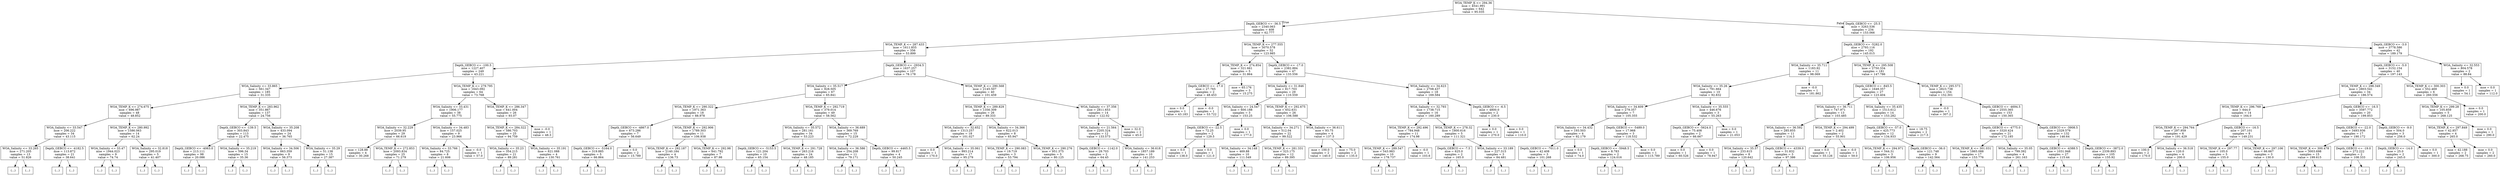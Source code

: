 digraph Tree {
node [shape=box] ;
0 [label="WOA_TEMP_K <= 294.36\nmse = 4541.991\nsamples = 642\nvalue = 95.035"] ;
1 [label="Depth_GEBCO <= -36.5\nmse = 2340.063\nsamples = 408\nvalue = 62.777"] ;
0 -> 1 [labeldistance=2.5, labelangle=45, headlabel="True"] ;
2 [label="WOA_TEMP_K <= 287.433\nmse = 1611.855\nsamples = 356\nvalue = 53.899"] ;
1 -> 2 ;
3 [label="Depth_GEBCO <= -100.5\nmse = 1227.407\nsamples = 249\nvalue = 43.221"] ;
2 -> 3 ;
4 [label="WOA_Salinity <= 33.865\nmse = 561.347\nsamples = 185\nvalue = 31.335"] ;
3 -> 4 ;
5 [label="WOA_TEMP_K <= 274.675\nmse = 696.987\nsamples = 48\nvalue = 48.852"] ;
4 -> 5 ;
6 [label="WOA_Salinity <= 33.547\nmse = 206.222\nsamples = 34\nvalue = 43.115"] ;
5 -> 6 ;
7 [label="WOA_Salinity <= 33.265\nmse = 271.205\nsamples = 13\nvalue = 51.826"] ;
6 -> 7 ;
8 [label="(...)"] ;
7 -> 8 ;
11 [label="(...)"] ;
7 -> 11 ;
24 [label="Depth_GEBCO <= -4182.5\nmse = 113.872\nsamples = 21\nvalue = 38.641"] ;
6 -> 24 ;
25 [label="(...)"] ;
24 -> 25 ;
34 [label="(...)"] ;
24 -> 34 ;
65 [label="WOA_TEMP_K <= 280.992\nmse = 1586.063\nsamples = 14\nvalue = 62.24"] ;
5 -> 65 ;
66 [label="WOA_Salinity <= 33.47\nmse = 1944.023\nsamples = 9\nvalue = 74.74"] ;
65 -> 66 ;
67 [label="(...)"] ;
66 -> 67 ;
68 [label="(...)"] ;
66 -> 68 ;
83 [label="WOA_Salinity <= 32.818\nmse = 295.019\nsamples = 5\nvalue = 41.407"] ;
65 -> 83 ;
84 [label="(...)"] ;
83 -> 84 ;
87 [label="(...)"] ;
83 -> 87 ;
92 [label="WOA_TEMP_K <= 283.962\nmse = 351.867\nsamples = 137\nvalue = 24.756"] ;
4 -> 92 ;
93 [label="Depth_GEBCO <= -139.5\nmse = 303.843\nsamples = 113\nvalue = 22.475"] ;
92 -> 93 ;
94 [label="Depth_GEBCO <= -4063.0\nmse = 213.111\nsamples = 98\nvalue = 20.086"] ;
93 -> 94 ;
95 [label="(...)"] ;
94 -> 95 ;
114 [label="(...)"] ;
94 -> 114 ;
225 [label="WOA_Salinity <= 35.219\nmse = 596.34\nsamples = 15\nvalue = 35.36"] ;
93 -> 225 ;
226 [label="(...)"] ;
225 -> 226 ;
235 [label="(...)"] ;
225 -> 235 ;
248 [label="WOA_Salinity <= 35.208\nmse = 433.094\nsamples = 24\nvalue = 36.765"] ;
92 -> 248 ;
249 [label="WOA_Salinity <= 34.506\nmse = 663.359\nsamples = 9\nvalue = 56.373"] ;
248 -> 249 ;
250 [label="(...)"] ;
249 -> 250 ;
257 [label="(...)"] ;
249 -> 257 ;
264 [label="WOA_Salinity <= 35.29\nmse = 51.138\nsamples = 15\nvalue = 27.387"] ;
248 -> 264 ;
265 [label="(...)"] ;
264 -> 265 ;
268 [label="(...)"] ;
264 -> 268 ;
277 [label="WOA_TEMP_K <= 279.795\nmse = 1643.092\nsamples = 64\nvalue = 73.768"] ;
3 -> 277 ;
278 [label="WOA_Salinity <= 33.431\nmse = 1906.177\nsamples = 38\nvalue = 55.775"] ;
277 -> 278 ;
279 [label="WOA_Salinity <= 32.229\nmse = 2039.95\nsamples = 29\nvalue = 66.619"] ;
278 -> 279 ;
280 [label="mse = 128.88\nsamples = 4\nvalue = 30.268"] ;
279 -> 280 ;
281 [label="WOA_TEMP_K <= 272.853\nmse = 2093.834\nsamples = 25\nvalue = 71.279"] ;
279 -> 281 ;
282 [label="(...)"] ;
281 -> 282 ;
289 [label="(...)"] ;
281 -> 289 ;
292 [label="WOA_Salinity <= 34.483\nmse = 157.025\nsamples = 9\nvalue = 23.966"] ;
278 -> 292 ;
293 [label="WOA_Salinity <= 33.766\nmse = 84.725\nsamples = 8\nvalue = 21.606"] ;
292 -> 293 ;
294 [label="(...)"] ;
293 -> 294 ;
301 [label="(...)"] ;
293 -> 301 ;
306 [label="mse = -0.0\nsamples = 1\nvalue = 57.0"] ;
292 -> 306 ;
307 [label="WOA_TEMP_K <= 286.347\nmse = 641.004\nsamples = 26\nvalue = 93.07"] ;
277 -> 307 ;
308 [label="WOA_TEMP_K <= 284.322\nmse = 586.703\nsamples = 25\nvalue = 94.759"] ;
307 -> 308 ;
309 [label="WOA_Salinity <= 35.23\nmse = 354.215\nsamples = 21\nvalue = 89.281"] ;
308 -> 309 ;
310 [label="(...)"] ;
309 -> 310 ;
331 [label="(...)"] ;
309 -> 331 ;
332 [label="WOA_Salinity <= 35.191\nmse = 621.088\nsamples = 4\nvalue = 130.761"] ;
308 -> 332 ;
333 [label="(...)"] ;
332 -> 333 ;
338 [label="(...)"] ;
332 -> 338 ;
339 [label="mse = -0.0\nsamples = 1\nvalue = 48.3"] ;
307 -> 339 ;
340 [label="Depth_GEBCO <= -2934.5\nmse = 1637.257\nsamples = 107\nvalue = 78.178"] ;
2 -> 340 ;
341 [label="WOA_Salinity <= 35.517\nmse = 928.505\nsamples = 67\nvalue = 65.841"] ;
340 -> 341 ;
342 [label="WOA_TEMP_K <= 290.322\nmse = 1971.363\nsamples = 18\nvalue = 88.978"] ;
341 -> 342 ;
343 [label="Depth_GEBCO <= -4867.0\nmse = 673.286\nsamples = 7\nvalue = 56.649"] ;
342 -> 343 ;
344 [label="Depth_GEBCO <= -5164.0\nmse = 319.885\nsamples = 5\nvalue = 66.864"] ;
343 -> 344 ;
345 [label="(...)"] ;
344 -> 345 ;
348 [label="(...)"] ;
344 -> 348 ;
353 [label="mse = 0.0\nsamples = 2\nvalue = 15.789"] ;
343 -> 353 ;
354 [label="WOA_TEMP_K <= 292.906\nmse = 1789.303\nsamples = 11\nvalue = 106.938"] ;
342 -> 354 ;
355 [label="WOA_TEMP_K <= 292.187\nmse = 2140.184\nsamples = 4\nvalue = 136.73"] ;
354 -> 355 ;
356 [label="(...)"] ;
355 -> 356 ;
361 [label="(...)"] ;
355 -> 361 ;
362 [label="WOA_TEMP_K <= 292.98\nmse = 641.792\nsamples = 7\nvalue = 87.98"] ;
354 -> 362 ;
363 [label="(...)"] ;
362 -> 363 ;
364 [label="(...)"] ;
362 -> 364 ;
373 [label="WOA_TEMP_K <= 292.719\nmse = 379.014\nsamples = 49\nvalue = 58.562"] ;
341 -> 373 ;
374 [label="WOA_Salinity <= 35.572\nmse = 281.161\nsamples = 34\nvalue = 53.223"] ;
373 -> 374 ;
375 [label="Depth_GEBCO <= -5153.5\nmse = 121.204\nsamples = 10\nvalue = 65.154"] ;
374 -> 375 ;
376 [label="(...)"] ;
375 -> 376 ;
377 [label="(...)"] ;
375 -> 377 ;
386 [label="WOA_TEMP_K <= 291.728\nmse = 263.216\nsamples = 24\nvalue = 48.185"] ;
374 -> 386 ;
387 [label="(...)"] ;
386 -> 387 ;
414 [label="(...)"] ;
386 -> 414 ;
429 [label="WOA_Salinity <= 36.689\nmse = 369.769\nsamples = 15\nvalue = 72.229"] ;
373 -> 429 ;
430 [label="WOA_Salinity <= 36.586\nmse = 254.208\nsamples = 11\nvalue = 79.171"] ;
429 -> 430 ;
431 [label="(...)"] ;
430 -> 431 ;
442 [label="(...)"] ;
430 -> 442 ;
451 [label="Depth_GEBCO <= -4465.5\nmse = 99.817\nsamples = 4\nvalue = 50.245"] ;
429 -> 451 ;
452 [label="(...)"] ;
451 -> 452 ;
455 [label="(...)"] ;
451 -> 455 ;
458 [label="WOA_TEMP_K <= 290.568\nmse = 2145.507\nsamples = 40\nvalue = 101.459"] ;
340 -> 458 ;
459 [label="WOA_TEMP_K <= 289.829\nmse = 1356.309\nsamples = 26\nvalue = 89.333"] ;
458 -> 459 ;
460 [label="WOA_Salinity <= 32.652\nmse = 1313.257\nsamples = 18\nvalue = 101.027"] ;
459 -> 460 ;
461 [label="mse = 0.0\nsamples = 1\nvalue = 170.0"] ;
460 -> 461 ;
462 [label="WOA_Salinity <= 35.061\nmse = 993.214\nsamples = 17\nvalue = 95.279"] ;
460 -> 462 ;
463 [label="(...)"] ;
462 -> 463 ;
482 [label="(...)"] ;
462 -> 482 ;
489 [label="WOA_Salinity <= 34.366\nmse = 622.013\nsamples = 8\nvalue = 65.947"] ;
459 -> 489 ;
490 [label="WOA_TEMP_K <= 290.083\nmse = 19.719\nsamples = 3\nvalue = 53.794"] ;
489 -> 490 ;
491 [label="(...)"] ;
490 -> 491 ;
492 [label="(...)"] ;
490 -> 492 ;
495 [label="WOA_TEMP_K <= 290.276\nmse = 951.375\nsamples = 5\nvalue = 80.125"] ;
489 -> 495 ;
496 [label="(...)"] ;
495 -> 496 ;
501 [label="(...)"] ;
495 -> 501 ;
502 [label="WOA_Salinity <= 37.356\nmse = 2811.653\nsamples = 14\nvalue = 122.02"] ;
458 -> 502 ;
503 [label="WOA_Salinity <= 21.564\nmse = 2205.324\nsamples = 12\nvalue = 133.573"] ;
502 -> 503 ;
504 [label="Depth_GEBCO <= -1142.0\nmse = 29.703\nsamples = 2\nvalue = 64.45"] ;
503 -> 504 ;
505 [label="(...)"] ;
504 -> 505 ;
506 [label="(...)"] ;
504 -> 506 ;
507 [label="WOA_Salinity <= 36.618\nmse = 1857.189\nsamples = 10\nvalue = 141.253"] ;
503 -> 507 ;
508 [label="(...)"] ;
507 -> 508 ;
521 [label="(...)"] ;
507 -> 521 ;
522 [label="mse = 32.0\nsamples = 2\nvalue = 45.0"] ;
502 -> 522 ;
523 [label="WOA_TEMP_K <= 277.555\nmse = 3070.578\nsamples = 52\nvalue = 123.985"] ;
1 -> 523 ;
524 [label="WOA_TEMP_K <= 274.854\nmse = 321.661\nsamples = 5\nvalue = 31.864"] ;
523 -> 524 ;
525 [label="Depth_GEBCO <= -17.0\nmse = 27.765\nsamples = 2\nvalue = 48.453"] ;
524 -> 525 ;
526 [label="mse = 0.0\nsamples = 1\nvalue = 43.183"] ;
525 -> 526 ;
527 [label="mse = -0.0\nsamples = 1\nvalue = 53.722"] ;
525 -> 527 ;
528 [label="mse = 65.176\nsamples = 3\nvalue = 15.275"] ;
524 -> 528 ;
529 [label="Depth_GEBCO <= -17.0\nmse = 2382.884\nsamples = 47\nvalue = 133.556"] ;
523 -> 529 ;
530 [label="WOA_Salinity <= 31.846\nmse = 817.703\nsamples = 29\nvalue = 110.559"] ;
529 -> 530 ;
531 [label="WOA_Salinity <= 24.547\nmse = 600.188\nsamples = 3\nvalue = 153.25"] ;
530 -> 531 ;
532 [label="Depth_GEBCO <= -22.5\nmse = 72.25\nsamples = 2\nvalue = 129.5"] ;
531 -> 532 ;
533 [label="mse = 0.0\nsamples = 1\nvalue = 138.0"] ;
532 -> 533 ;
534 [label="mse = 0.0\nsamples = 1\nvalue = 121.0"] ;
532 -> 534 ;
535 [label="mse = 0.0\nsamples = 1\nvalue = 177.0"] ;
531 -> 535 ;
536 [label="WOA_TEMP_K <= 292.675\nmse = 652.631\nsamples = 26\nvalue = 106.588"] ;
530 -> 536 ;
537 [label="WOA_Salinity <= 34.271\nmse = 512.04\nsamples = 22\nvalue = 99.522"] ;
536 -> 537 ;
538 [label="WOA_Salinity <= 34.148\nmse = 469.88\nsamples = 10\nvalue = 111.549"] ;
537 -> 538 ;
539 [label="(...)"] ;
538 -> 539 ;
552 [label="(...)"] ;
538 -> 552 ;
555 [label="WOA_TEMP_K <= 281.331\nmse = 323.175\nsamples = 12\nvalue = 89.395"] ;
537 -> 555 ;
556 [label="(...)"] ;
555 -> 556 ;
561 [label="(...)"] ;
555 -> 561 ;
572 [label="WOA_Salinity <= 36.611\nmse = 93.75\nsamples = 4\nvalue = 137.5"] ;
536 -> 572 ;
573 [label="mse = 100.0\nsamples = 2\nvalue = 140.0"] ;
572 -> 573 ;
574 [label="mse = 75.0\nsamples = 2\nvalue = 135.0"] ;
572 -> 574 ;
575 [label="WOA_Salinity <= 34.623\nmse = 2708.437\nsamples = 18\nvalue = 169.584"] ;
529 -> 575 ;
576 [label="WOA_Salinity <= 32.793\nmse = 1738.715\nsamples = 16\nvalue = 160.289"] ;
575 -> 576 ;
577 [label="WOA_TEMP_K <= 292.496\nmse = 784.948\nsamples = 11\nvalue = 174.98"] ;
576 -> 577 ;
578 [label="WOA_TEMP_K <= 289.547\nmse = 543.983\nsamples = 10\nvalue = 178.737"] ;
577 -> 578 ;
579 [label="(...)"] ;
578 -> 579 ;
588 [label="(...)"] ;
578 -> 588 ;
593 [label="mse = -0.0\nsamples = 1\nvalue = 103.6"] ;
577 -> 593 ;
594 [label="WOA_TEMP_K <= 278.32\nmse = 1800.616\nsamples = 5\nvalue = 111.321"] ;
576 -> 594 ;
595 [label="Depth_GEBCO <= -7.5\nmse = 625.0\nsamples = 2\nvalue = 165.0"] ;
594 -> 595 ;
596 [label="(...)"] ;
595 -> 596 ;
597 [label="(...)"] ;
595 -> 597 ;
598 [label="WOA_Salinity <= 33.189\nmse = 227.315\nsamples = 3\nvalue = 84.481"] ;
594 -> 598 ;
599 [label="(...)"] ;
598 -> 599 ;
600 [label="(...)"] ;
598 -> 600 ;
603 [label="Depth_GEBCO <= -6.5\nmse = 4800.0\nsamples = 2\nvalue = 230.0"] ;
575 -> 603 ;
604 [label="mse = 0.0\nsamples = 1\nvalue = 270.0"] ;
603 -> 604 ;
605 [label="mse = 0.0\nsamples = 1\nvalue = 110.0"] ;
603 -> 605 ;
606 [label="Depth_GEBCO <= -25.5\nmse = 3263.536\nsamples = 234\nvalue = 153.066"] ;
0 -> 606 [labeldistance=2.5, labelangle=-45, headlabel="False"] ;
607 [label="Depth_GEBCO <= -5282.0\nmse = 2793.116\nsamples = 192\nvalue = 145.015"] ;
606 -> 607 ;
608 [label="WOA_Salinity <= 35.711\nmse = 1183.92\nsamples = 11\nvalue = 98.069"] ;
607 -> 608 ;
609 [label="WOA_Salinity <= 35.26\nmse = 791.664\nsamples = 10\nvalue = 92.832"] ;
608 -> 609 ;
610 [label="WOA_Salinity <= 34.609\nmse = 279.357\nsamples = 7\nvalue = 105.355"] ;
609 -> 610 ;
611 [label="WOA_Salinity <= 34.432\nmse = 193.503\nsamples = 4\nvalue = 92.179"] ;
610 -> 611 ;
612 [label="Depth_GEBCO <= -7011.0\nmse = 42.408\nsamples = 3\nvalue = 101.268"] ;
611 -> 612 ;
613 [label="(...)"] ;
612 -> 613 ;
614 [label="(...)"] ;
612 -> 614 ;
617 [label="mse = 0.0\nsamples = 1\nvalue = 74.0"] ;
611 -> 617 ;
618 [label="Depth_GEBCO <= -5489.0\nmse = 17.968\nsamples = 3\nvalue = 118.532"] ;
610 -> 618 ;
619 [label="Depth_GEBCO <= -5948.5\nmse = 8.783\nsamples = 2\nvalue = 124.016"] ;
618 -> 619 ;
620 [label="(...)"] ;
619 -> 620 ;
621 [label="(...)"] ;
619 -> 621 ;
622 [label="mse = 0.0\nsamples = 1\nvalue = 115.789"] ;
618 -> 622 ;
623 [label="WOA_Salinity <= 35.555\nmse = 446.676\nsamples = 3\nvalue = 55.263"] ;
609 -> 623 ;
624 [label="Depth_GEBCO <= -5624.0\nmse = 75.408\nsamples = 2\nvalue = 66.667"] ;
623 -> 624 ;
625 [label="mse = 0.0\nsamples = 1\nvalue = 60.526"] ;
624 -> 625 ;
626 [label="mse = 0.0\nsamples = 1\nvalue = 78.947"] ;
624 -> 626 ;
627 [label="mse = 0.0\nsamples = 1\nvalue = 21.053"] ;
623 -> 627 ;
628 [label="mse = -0.0\nsamples = 1\nvalue = 181.862"] ;
608 -> 628 ;
629 [label="WOA_TEMP_K <= 295.508\nmse = 2750.334\nsamples = 181\nvalue = 147.786"] ;
607 -> 629 ;
630 [label="Depth_GEBCO <= -845.5\nmse = 1649.357\nsamples = 27\nvalue = 123.404"] ;
629 -> 630 ;
631 [label="WOA_Salinity <= 36.711\nmse = 747.971\nsamples = 13\nvalue = 103.485"] ;
630 -> 631 ;
632 [label="WOA_Salinity <= 36.592\nmse = 285.855\nsamples = 11\nvalue = 114.3"] ;
631 -> 632 ;
633 [label="WOA_Salinity <= 35.57\nmse = 233.615\nsamples = 8\nvalue = 120.642"] ;
632 -> 633 ;
634 [label="(...)"] ;
633 -> 634 ;
637 [label="(...)"] ;
633 -> 637 ;
646 [label="Depth_GEBCO <= -4339.0\nmse = 31.832\nsamples = 3\nvalue = 97.386"] ;
632 -> 646 ;
647 [label="(...)"] ;
646 -> 647 ;
648 [label="(...)"] ;
646 -> 648 ;
651 [label="WOA_TEMP_K <= 294.499\nmse = 2.402\nsamples = 2\nvalue = 55.901"] ;
631 -> 651 ;
652 [label="mse = 0.0\nsamples = 1\nvalue = 55.126"] ;
651 -> 652 ;
653 [label="mse = -0.0\nsamples = 1\nvalue = 59.0"] ;
651 -> 653 ;
654 [label="WOA_Salinity <= 35.435\nmse = 1513.612\nsamples = 14\nvalue = 153.282"] ;
630 -> 654 ;
655 [label="Depth_GEBCO <= -57.0\nmse = 425.773\nsamples = 12\nvalue = 134.933"] ;
654 -> 655 ;
656 [label="WOA_TEMP_K <= 294.971\nmse = 544.31\nsamples = 3\nvalue = 106.956"] ;
655 -> 656 ;
657 [label="(...)"] ;
656 -> 657 ;
658 [label="(...)"] ;
656 -> 658 ;
661 [label="Depth_GEBCO <= -36.0\nmse = 121.748\nsamples = 9\nvalue = 142.564"] ;
655 -> 661 ;
662 [label="(...)"] ;
661 -> 662 ;
671 [label="(...)"] ;
661 -> 671 ;
672 [label="mse = 18.75\nsamples = 2\nvalue = 217.5"] ;
654 -> 672 ;
673 [label="WOA_TEMP_K <= 295.573\nmse = 2823.738\nsamples = 154\nvalue = 152.301"] ;
629 -> 673 ;
674 [label="mse = -0.0\nsamples = 1\nvalue = 307.2"] ;
673 -> 674 ;
675 [label="Depth_GEBCO <= -4694.5\nmse = 2555.365\nsamples = 153\nvalue = 150.365"] ;
673 -> 675 ;
676 [label="Depth_GEBCO <= -4775.0\nmse = 3320.424\nsamples = 21\nvalue = 172.185"] ;
675 -> 676 ;
677 [label="WOA_TEMP_K <= 301.031\nmse = 1865.088\nsamples = 17\nvalue = 153.776"] ;
676 -> 677 ;
678 [label="(...)"] ;
677 -> 678 ;
705 [label="(...)"] ;
677 -> 705 ;
710 [label="WOA_Salinity <= 35.05\nmse = 799.392\nsamples = 4\nvalue = 261.163"] ;
676 -> 710 ;
711 [label="(...)"] ;
710 -> 711 ;
714 [label="(...)"] ;
710 -> 714 ;
717 [label="Depth_GEBCO <= -3908.5\nmse = 2329.579\nsamples = 132\nvalue = 146.64"] ;
675 -> 717 ;
718 [label="Depth_GEBCO <= -4388.5\nmse = 1031.948\nsamples = 27\nvalue = 115.44"] ;
717 -> 718 ;
719 [label="(...)"] ;
718 -> 719 ;
744 [label="(...)"] ;
718 -> 744 ;
771 [label="Depth_GEBCO <= -3872.0\nmse = 2339.893\nsamples = 105\nvalue = 155.92"] ;
717 -> 771 ;
772 [label="(...)"] ;
771 -> 772 ;
775 [label="(...)"] ;
771 -> 775 ;
938 [label="Depth_GEBCO <= -3.0\nmse = 3778.586\nsamples = 42\nvalue = 189.179"] ;
606 -> 938 ;
939 [label="Depth_GEBCO <= -5.0\nmse = 3152.154\nsamples = 40\nvalue = 197.143"] ;
938 -> 939 ;
940 [label="WOA_TEMP_K <= 298.349\nmse = 2803.541\nsamples = 34\nvalue = 186.574"] ;
939 -> 940 ;
941 [label="WOA_TEMP_K <= 296.769\nmse = 644.0\nsamples = 14\nvalue = 164.0"] ;
940 -> 941 ;
942 [label="WOA_TEMP_K <= 294.764\nmse = 297.959\nsamples = 6\nvalue = 191.429"] ;
941 -> 942 ;
943 [label="mse = 100.0\nsamples = 2\nvalue = 170.0"] ;
942 -> 943 ;
944 [label="WOA_Salinity <= 36.518\nmse = 120.0\nsamples = 4\nvalue = 200.0"] ;
942 -> 944 ;
945 [label="(...)"] ;
944 -> 945 ;
948 [label="(...)"] ;
944 -> 948 ;
949 [label="Depth_GEBCO <= -16.5\nmse = 207.101\nsamples = 8\nvalue = 149.231"] ;
941 -> 949 ;
950 [label="WOA_TEMP_K <= 297.77\nmse = 105.0\nsamples = 5\nvalue = 155.0"] ;
949 -> 950 ;
951 [label="(...)"] ;
950 -> 951 ;
954 [label="(...)"] ;
950 -> 954 ;
955 [label="WOA_TEMP_K <= 297.106\nmse = 66.667\nsamples = 3\nvalue = 130.0"] ;
949 -> 955 ;
956 [label="(...)"] ;
955 -> 956 ;
957 [label="(...)"] ;
955 -> 957 ;
960 [label="Depth_GEBCO <= -16.5\nmse = 3597.772\nsamples = 20\nvalue = 199.853"] ;
940 -> 960 ;
961 [label="Depth_GEBCO <= -22.0\nmse = 3493.936\nsamples = 17\nvalue = 190.172"] ;
960 -> 961 ;
962 [label="WOA_TEMP_K <= 300.478\nmse = 3003.698\nsamples = 15\nvalue = 199.615"] ;
961 -> 962 ;
963 [label="(...)"] ;
962 -> 963 ;
970 [label="(...)"] ;
962 -> 970 ;
971 [label="Depth_GEBCO <= -19.0\nmse = 272.222\nsamples = 2\nvalue = 108.333"] ;
961 -> 971 ;
972 [label="(...)"] ;
971 -> 972 ;
973 [label="(...)"] ;
971 -> 973 ;
974 [label="Depth_GEBCO <= -9.0\nmse = 504.0\nsamples = 3\nvalue = 256.0"] ;
960 -> 974 ;
975 [label="Depth_GEBCO <= -14.0\nmse = 25.0\nsamples = 2\nvalue = 245.0"] ;
974 -> 975 ;
976 [label="(...)"] ;
975 -> 976 ;
977 [label="(...)"] ;
975 -> 977 ;
978 [label="mse = 0.0\nsamples = 1\nvalue = 300.0"] ;
974 -> 978 ;
979 [label="WOA_TEMP_K <= 300.303\nmse = 552.469\nsamples = 6\nvalue = 260.556"] ;
939 -> 979 ;
980 [label="WOA_TEMP_K <= 299.28\nmse = 105.859\nsamples = 5\nvalue = 268.125"] ;
979 -> 980 ;
981 [label="WOA_TEMP_K <= 297.849\nmse = 42.857\nsamples = 4\nvalue = 265.0"] ;
980 -> 981 ;
982 [label="mse = 42.188\nsamples = 2\nvalue = 268.75"] ;
981 -> 982 ;
983 [label="mse = 0.0\nsamples = 2\nvalue = 260.0"] ;
981 -> 983 ;
984 [label="mse = 0.0\nsamples = 1\nvalue = 290.0"] ;
980 -> 984 ;
985 [label="mse = 0.0\nsamples = 1\nvalue = 200.0"] ;
979 -> 985 ;
986 [label="WOA_Salinity <= 32.553\nmse = 804.578\nsamples = 2\nvalue = 88.84"] ;
938 -> 986 ;
987 [label="mse = 0.0\nsamples = 1\nvalue = 54.1"] ;
986 -> 987 ;
988 [label="mse = 0.0\nsamples = 1\nvalue = 112.0"] ;
986 -> 988 ;
}